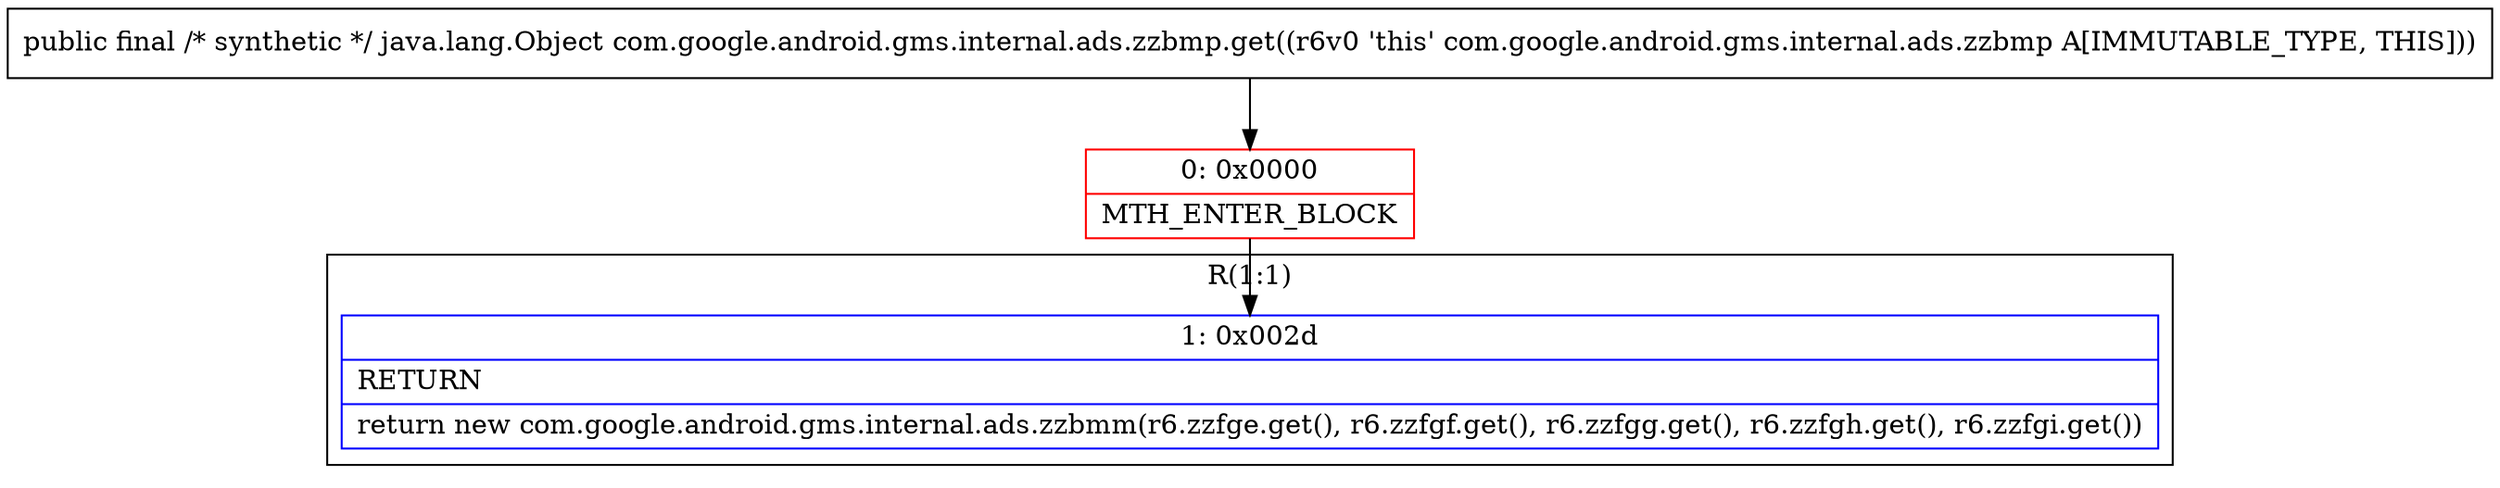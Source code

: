 digraph "CFG forcom.google.android.gms.internal.ads.zzbmp.get()Ljava\/lang\/Object;" {
subgraph cluster_Region_516488602 {
label = "R(1:1)";
node [shape=record,color=blue];
Node_1 [shape=record,label="{1\:\ 0x002d|RETURN\l|return new com.google.android.gms.internal.ads.zzbmm(r6.zzfge.get(), r6.zzfgf.get(), r6.zzfgg.get(), r6.zzfgh.get(), r6.zzfgi.get())\l}"];
}
Node_0 [shape=record,color=red,label="{0\:\ 0x0000|MTH_ENTER_BLOCK\l}"];
MethodNode[shape=record,label="{public final \/* synthetic *\/ java.lang.Object com.google.android.gms.internal.ads.zzbmp.get((r6v0 'this' com.google.android.gms.internal.ads.zzbmp A[IMMUTABLE_TYPE, THIS])) }"];
MethodNode -> Node_0;
Node_0 -> Node_1;
}

